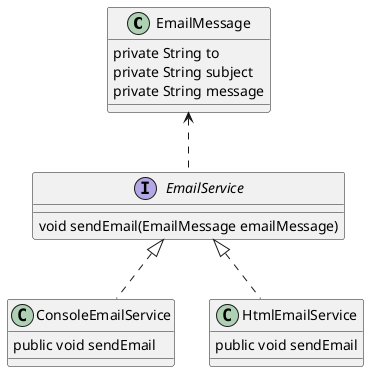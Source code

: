 @startuml
'https://plantuml.com/class-diagram

class EmailMessage{
    private String to
    private String subject
    private String message
}

EmailMessage <.. EmailService

interface EmailService{
  void sendEmail(EmailMessage emailMessage)
}

EmailService <|.. ConsoleEmailService
EmailService <|.. HtmlEmailService

class ConsoleEmailService{
  public void sendEmail
}
class HtmlEmailService{
  public void sendEmail
}

@enduml